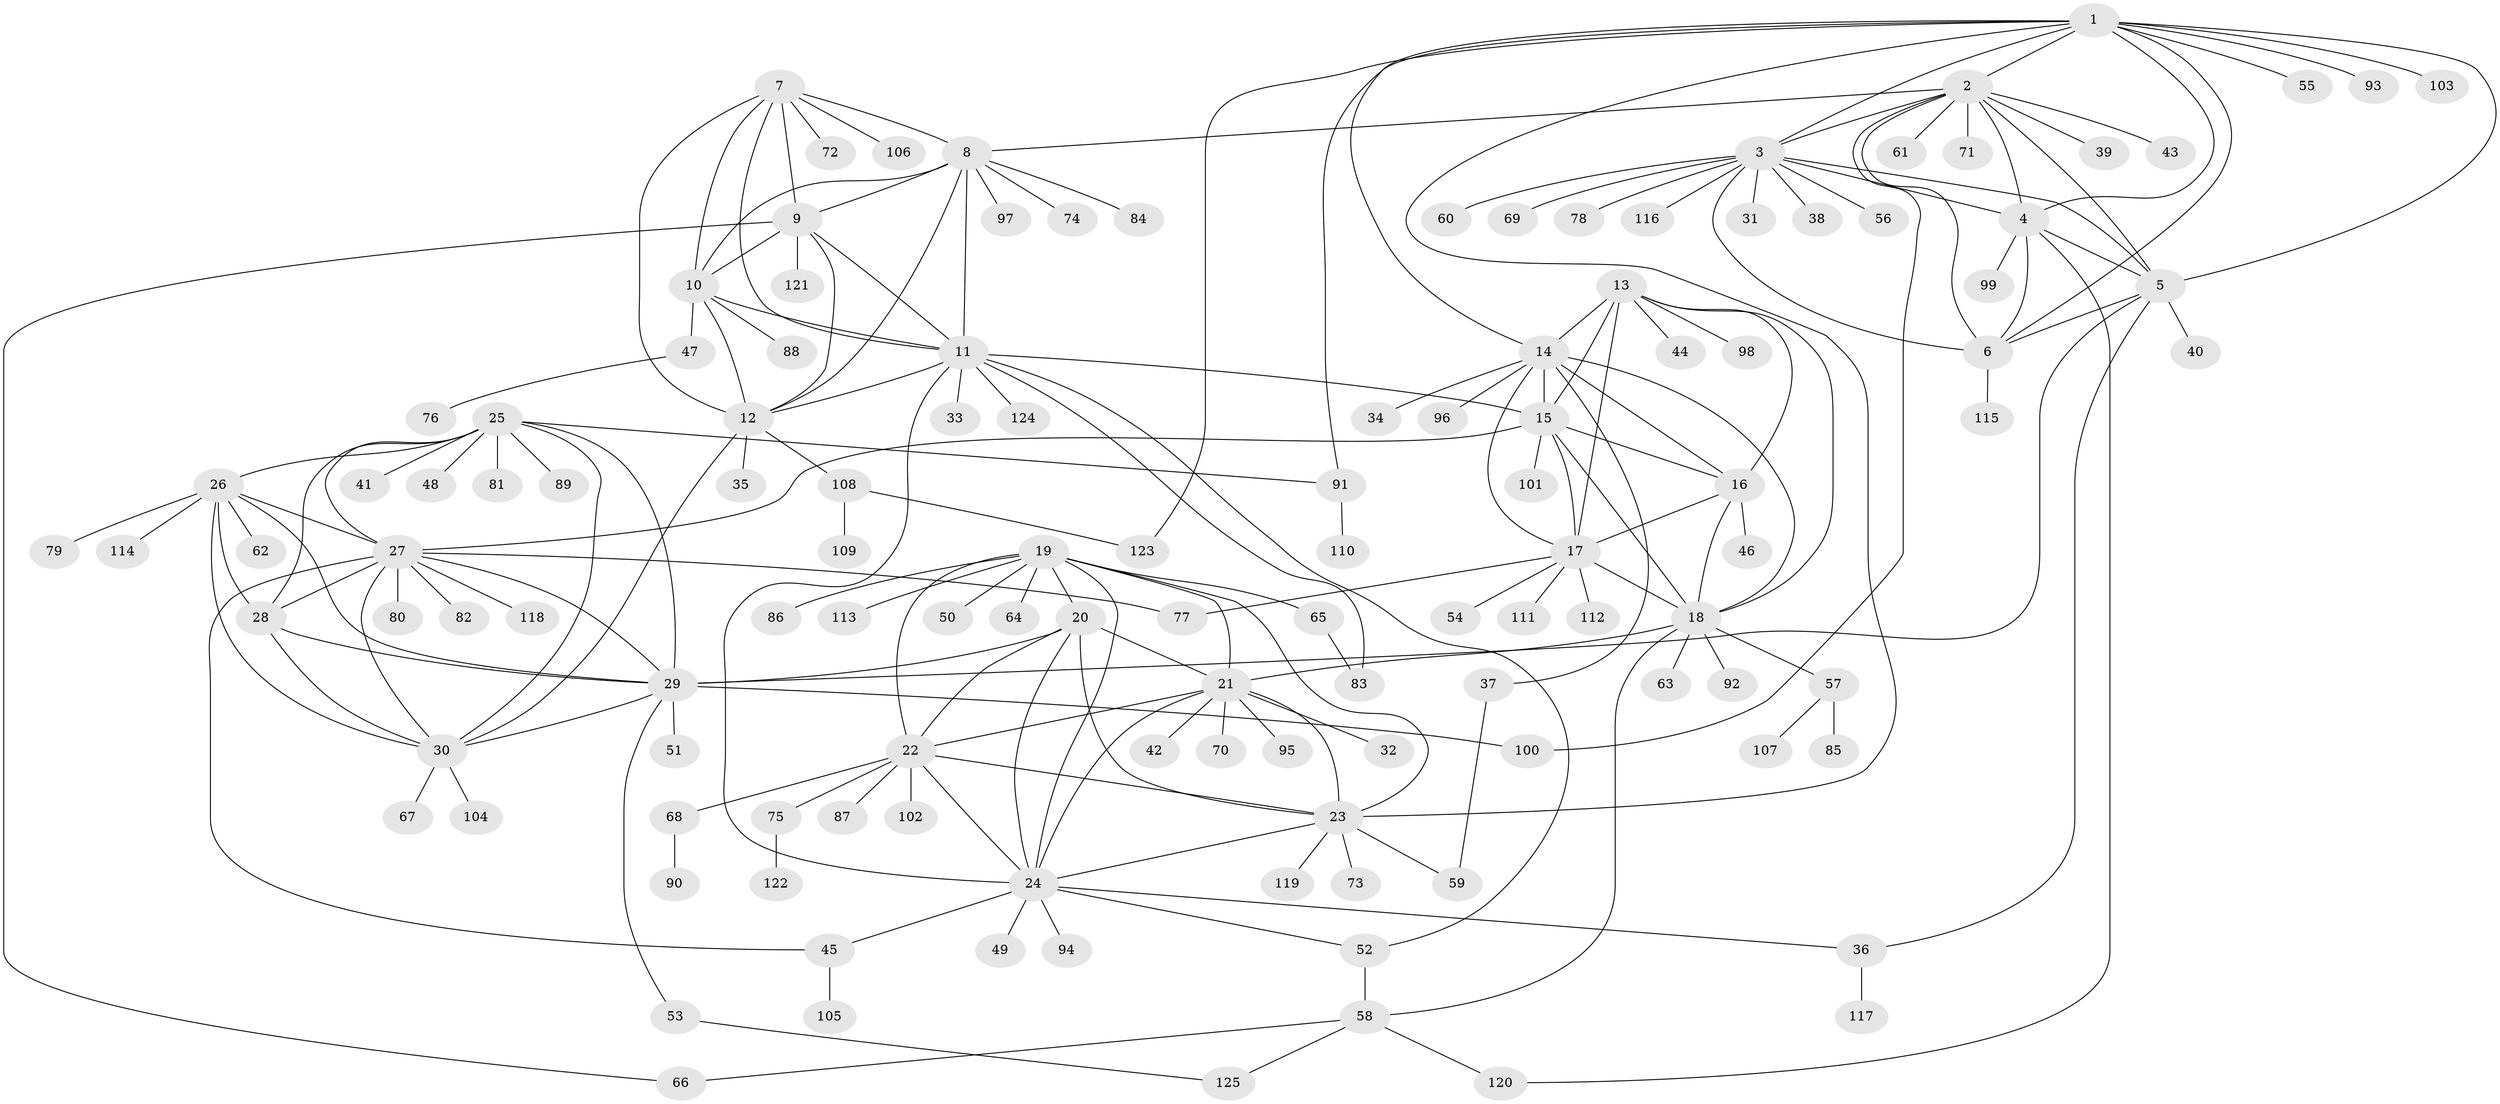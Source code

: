 // Generated by graph-tools (version 1.1) at 2025/54/03/09/25 04:54:43]
// undirected, 125 vertices, 193 edges
graph export_dot {
graph [start="1"]
  node [color=gray90,style=filled];
  1;
  2;
  3;
  4;
  5;
  6;
  7;
  8;
  9;
  10;
  11;
  12;
  13;
  14;
  15;
  16;
  17;
  18;
  19;
  20;
  21;
  22;
  23;
  24;
  25;
  26;
  27;
  28;
  29;
  30;
  31;
  32;
  33;
  34;
  35;
  36;
  37;
  38;
  39;
  40;
  41;
  42;
  43;
  44;
  45;
  46;
  47;
  48;
  49;
  50;
  51;
  52;
  53;
  54;
  55;
  56;
  57;
  58;
  59;
  60;
  61;
  62;
  63;
  64;
  65;
  66;
  67;
  68;
  69;
  70;
  71;
  72;
  73;
  74;
  75;
  76;
  77;
  78;
  79;
  80;
  81;
  82;
  83;
  84;
  85;
  86;
  87;
  88;
  89;
  90;
  91;
  92;
  93;
  94;
  95;
  96;
  97;
  98;
  99;
  100;
  101;
  102;
  103;
  104;
  105;
  106;
  107;
  108;
  109;
  110;
  111;
  112;
  113;
  114;
  115;
  116;
  117;
  118;
  119;
  120;
  121;
  122;
  123;
  124;
  125;
  1 -- 2;
  1 -- 3;
  1 -- 4;
  1 -- 5;
  1 -- 6;
  1 -- 14;
  1 -- 23;
  1 -- 55;
  1 -- 91;
  1 -- 93;
  1 -- 103;
  1 -- 123;
  2 -- 3;
  2 -- 4;
  2 -- 5;
  2 -- 6;
  2 -- 8;
  2 -- 39;
  2 -- 43;
  2 -- 61;
  2 -- 71;
  2 -- 100;
  3 -- 4;
  3 -- 5;
  3 -- 6;
  3 -- 31;
  3 -- 38;
  3 -- 56;
  3 -- 60;
  3 -- 69;
  3 -- 78;
  3 -- 116;
  4 -- 5;
  4 -- 6;
  4 -- 99;
  4 -- 120;
  5 -- 6;
  5 -- 29;
  5 -- 36;
  5 -- 40;
  6 -- 115;
  7 -- 8;
  7 -- 9;
  7 -- 10;
  7 -- 11;
  7 -- 12;
  7 -- 72;
  7 -- 106;
  8 -- 9;
  8 -- 10;
  8 -- 11;
  8 -- 12;
  8 -- 74;
  8 -- 84;
  8 -- 97;
  9 -- 10;
  9 -- 11;
  9 -- 12;
  9 -- 66;
  9 -- 121;
  10 -- 11;
  10 -- 12;
  10 -- 47;
  10 -- 88;
  11 -- 12;
  11 -- 15;
  11 -- 24;
  11 -- 33;
  11 -- 52;
  11 -- 83;
  11 -- 124;
  12 -- 30;
  12 -- 35;
  12 -- 108;
  13 -- 14;
  13 -- 15;
  13 -- 16;
  13 -- 17;
  13 -- 18;
  13 -- 44;
  13 -- 98;
  14 -- 15;
  14 -- 16;
  14 -- 17;
  14 -- 18;
  14 -- 34;
  14 -- 37;
  14 -- 96;
  15 -- 16;
  15 -- 17;
  15 -- 18;
  15 -- 27;
  15 -- 101;
  16 -- 17;
  16 -- 18;
  16 -- 46;
  17 -- 18;
  17 -- 54;
  17 -- 77;
  17 -- 111;
  17 -- 112;
  18 -- 21;
  18 -- 57;
  18 -- 58;
  18 -- 63;
  18 -- 92;
  19 -- 20;
  19 -- 21;
  19 -- 22;
  19 -- 23;
  19 -- 24;
  19 -- 50;
  19 -- 64;
  19 -- 65;
  19 -- 86;
  19 -- 113;
  20 -- 21;
  20 -- 22;
  20 -- 23;
  20 -- 24;
  20 -- 29;
  21 -- 22;
  21 -- 23;
  21 -- 24;
  21 -- 32;
  21 -- 42;
  21 -- 70;
  21 -- 95;
  22 -- 23;
  22 -- 24;
  22 -- 68;
  22 -- 75;
  22 -- 87;
  22 -- 102;
  23 -- 24;
  23 -- 59;
  23 -- 73;
  23 -- 119;
  24 -- 36;
  24 -- 45;
  24 -- 49;
  24 -- 52;
  24 -- 94;
  25 -- 26;
  25 -- 27;
  25 -- 28;
  25 -- 29;
  25 -- 30;
  25 -- 41;
  25 -- 48;
  25 -- 81;
  25 -- 89;
  25 -- 91;
  26 -- 27;
  26 -- 28;
  26 -- 29;
  26 -- 30;
  26 -- 62;
  26 -- 79;
  26 -- 114;
  27 -- 28;
  27 -- 29;
  27 -- 30;
  27 -- 45;
  27 -- 77;
  27 -- 80;
  27 -- 82;
  27 -- 118;
  28 -- 29;
  28 -- 30;
  29 -- 30;
  29 -- 51;
  29 -- 53;
  29 -- 100;
  30 -- 67;
  30 -- 104;
  36 -- 117;
  37 -- 59;
  45 -- 105;
  47 -- 76;
  52 -- 58;
  53 -- 125;
  57 -- 85;
  57 -- 107;
  58 -- 66;
  58 -- 120;
  58 -- 125;
  65 -- 83;
  68 -- 90;
  75 -- 122;
  91 -- 110;
  108 -- 109;
  108 -- 123;
}
